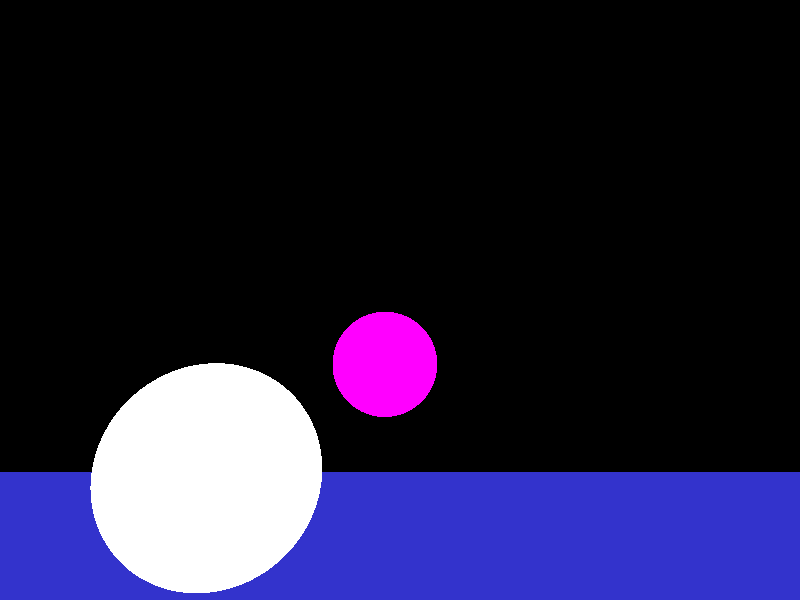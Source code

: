 // cs174, assignment 1 sample file (RIGHT HANDED)

//camera {
//  location  <0, 0, 14>
//  up        <0,  1,  0>
//  right     <1.33333, 0, 0>
//  look_at   <0, 0, 0>
//}

camera {
  location  <3, -3,10> 
  up        <0,  1,  0>
  right     <1.33333, 0, 0>
  look_at   <0, 0, 0>
}

//camera {
//location  <3, -3,6> 
//up        <0,  1,  0>
//right     <.94, 0,  -.94>
//look_at   <0, 0, 0>
//}


light_source {<3, 0,10>  color rgb <1.5, 1.5, 1.5>}
//light_source {<10, 10, 10> color rgb <0.0, 0.0, 0.0>}

sphere { <0, -1, -1>, 1
  pigment { color rgb <1.0, 0.0, 1.0>}
  finish {ambient 0.2 diffuse 0.4 specular 0.5 roughness 0.05 reflection 0.5}
}

//triangle {
//  <-0.57735, 0.18759, 0.7946499999999999>,
//  <-0.35682, -0.49112, 0.7946499999999999>,
//  <0.35682, -0.49112, 0.7946499999999999>
//  pigment {color rgb <0.9, 0.9, 0.0>}
//  finish {ambient 0.4 diffuse 0.1}
//}

//box { <-2, -2, -2>, <2, 2, 2>
//  pigment { color rgb <1.0, 0.2, 1.0>}
//  finish {ambient 0.2 diffuse 0.8}
//}

sphere { <3, -3, 4>, 1
  pigment { color rgb <1.0, 1.0, 1.0>}
  finish {ambient 0.2 diffuse 0.4 specular 0.5 roughness 0.05}
}

// floor
plane {<0, 1, 0>, -4
  pigment {color rgb <0.2, 0.2, 0.8>}
  finish {ambient 0.4 diffuse 0.2 reflection 0.2}
  translate <0, -1, 0>
}

// left wall
//plane {<1, 0, 0>, -8
//  pigment {color rgb <0.8, 0.2, 0.2>}
//  finish {ambient 0.4 diffuse 0.2 reflection 0.2}
//  rotate <0, 30, 0>
//}

// back wall
//plane {<0, 0, -1>, 30
//  pigment {color rgb <0.8, 0.4, 0.2>}
//  finish {ambient 0.4 diffuse 0.2 reflection 0.2}
//  rotate <0, 30, 0>
//}

// back wall on the right
//plane {<0, 0, -1>, 30
//  pigment {color rgb <0.0, 0.2, 0.2>}
//  finish {ambient 0.4 diffuse 0.8 reflection 0.2}
//  rotate <0, -20, 0>
//}
